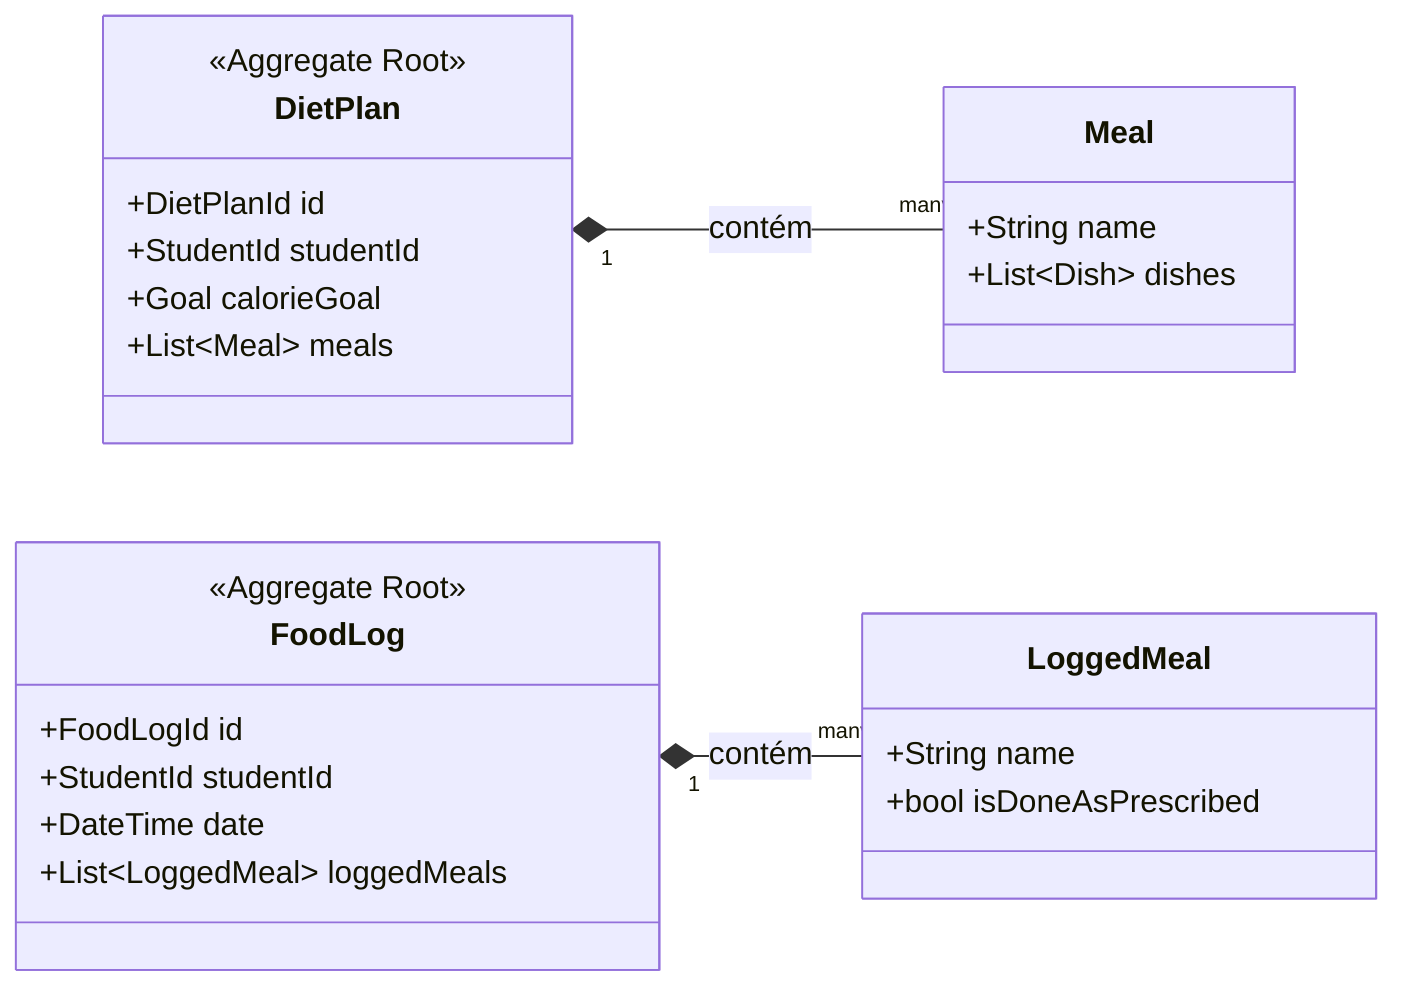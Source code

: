 classDiagram
    direction LR

    class DietPlan {
        <<Aggregate Root>>
        +DietPlanId id
        +StudentId studentId
        +Goal calorieGoal
        +List~Meal~ meals
    }

    class Meal {
        +String name
        +List~Dish~ dishes
    }

    class FoodLog {
        <<Aggregate Root>>
        +FoodLogId id
        +StudentId studentId
        +DateTime date
        +List~LoggedMeal~ loggedMeals
    }
    
    class LoggedMeal {
        +String name
        +bool isDoneAsPrescribed
    }

    DietPlan "1" *-- "many" Meal : contém
    FoodLog "1" *-- "many" LoggedMeal : contém